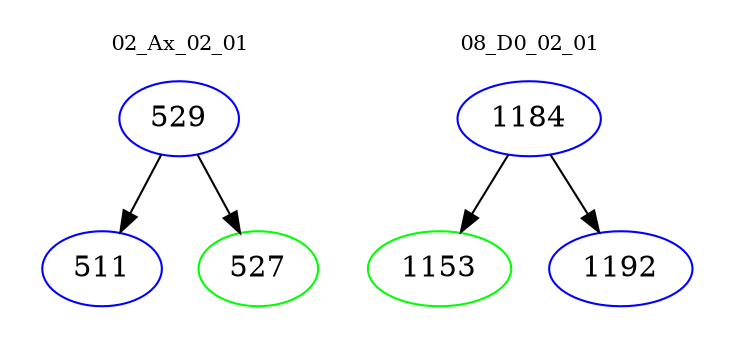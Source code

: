 digraph{
subgraph cluster_0 {
color = white
label = "02_Ax_02_01";
fontsize=10;
T0_529 [label="529", color="blue"]
T0_529 -> T0_511 [color="black"]
T0_511 [label="511", color="blue"]
T0_529 -> T0_527 [color="black"]
T0_527 [label="527", color="green"]
}
subgraph cluster_1 {
color = white
label = "08_D0_02_01";
fontsize=10;
T1_1184 [label="1184", color="blue"]
T1_1184 -> T1_1153 [color="black"]
T1_1153 [label="1153", color="green"]
T1_1184 -> T1_1192 [color="black"]
T1_1192 [label="1192", color="blue"]
}
}

